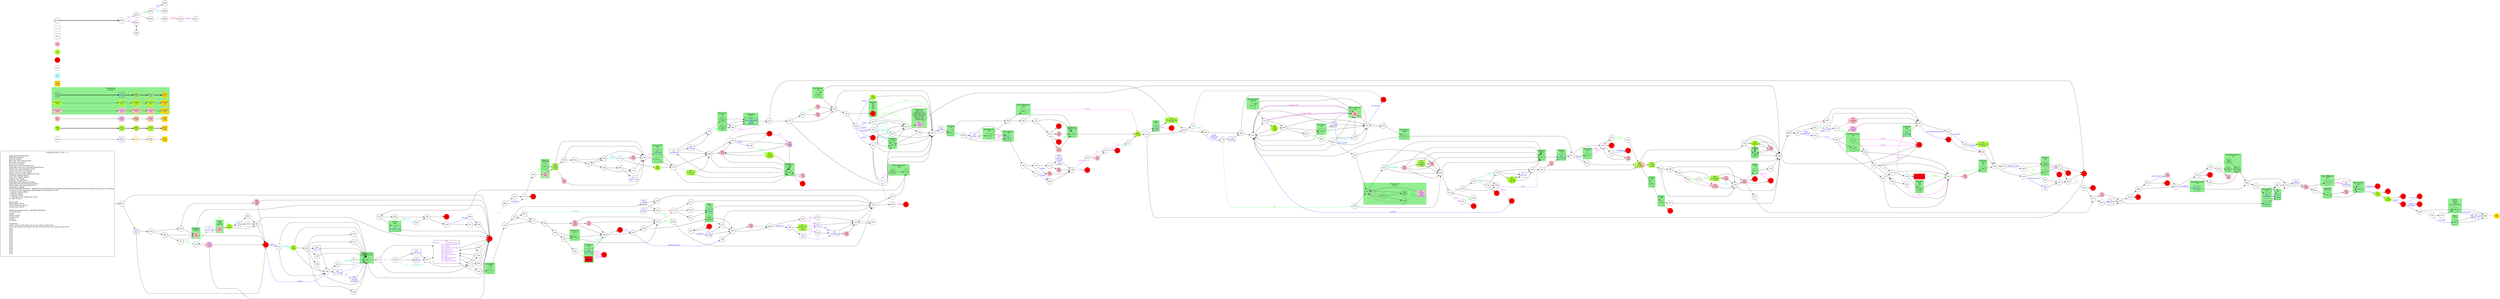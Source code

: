 digraph "Fighting Fantasy: Title" {
	// graph defaults
	rankdir=LR
	mclimit=50
	nodesep=.3 // changes horizontal separation of nodes
	ranksep=.4 // changes vertical separation of nodes
	node [height=.7
		width=.7
		shape=ellipse
		margin=0]
	edge[weight=5]

	// a box for a graph label
	// note that you can override the defaults set above
	title [label = "Fighting Fantasy: Title --/--/--\n\n \
		Light Green Fill: Benefits\l \
		Pink Fill: Penalties\l \
		Red Fill: Death\l \
		Blue Text: Key Items/Events\l \
		Red Text: Lost Items\l \
		Purple Text: Shops\l \
		Blue Line: Forced Items/Events\l \
		Light Blue Text/Line: Optional Items/Events\l \
		Purple Line: Dice Related Events\l \
		Green Line: Stat Test Passed\l \
		Brown Line: Stat Test Failed\l \
		Magenta Line: Combat Related Events\l \
		Grey Text: Riddle Answer\l \
		Grey Line: Hidden Option\l \
		Orange Line: Spells\l \
		Red Line: Possible Error\l \
		Gold/Yellow Fill: Required Nodes\l \
		Light Blue Fill: Recommended Nodes\l \
		Gold Outline: Recommended Path\l \
		Green Box: Combat\l \
		SK/ST/LK/AS/AR/TM/CW/CL: Skill/Stamina/Luck/Attack Strength/Attack Round/Time/Consecutive Win Round/Consecutive Lose Round\l \
		?: Chance of this happening, depending on instructions in text\l \
		*: Special Combat Rules\l \
		-: Negative Status\l \
		+: Positive Status\l \
		^: Damage can be reduced by items\l \
		@: Take 2 items\l\l \
		Starts with:\l \
		Initial Skill: 1d6+6\l \
		Initial Stamina: 2d6+12\l \
		Initial Luck: 1d6+6\l\l \
		skill/stamina/luck potion: +all SK/ST/LK&1ILK\l \
		10 meal: +4ST\l \
		sword\l \
		leather armor\l \
		scarlet pearl\l \
		20 gold\l \
		backpack\l\l \
		Comments:\l \
		shield, only lose ST after losing every other attack round\l \
		If you are hit twice by Baron, you die. If you are hit once, meals restore 3ST\l \
		none\l \
		none\l \
		none\l \
		none\l \
		none\l \
		none\l \
		none\l \
		none\l \
		none\l \
		none\l \
		none\l \
		none\l \
		none\l \
		none\l \
		none\l \
		none\l \
		"
		shape = "box"
		margin = 0.1]

	subgraph Required {
		node [style = "filled" color = "gold" fillcolor = "gold" fontcolor = "blue" shape = "rect"]
		key3
		boo5
		dam5
		monboo5
		mondam5
		mon5
		084 [fontcolor = "black" shape = "octagon"]
	}

	subgraph Required2 {
		node [style = "filled" color = "gold2" fillcolor = "gold2" fontcolor = "blue" shape = "rect"]
		req2
	}

	subgraph Recommended {
		node [penwidth = 3 color = "gold"]
		txt2
		key2 [shape = "rect" fontcolor = "blue"]
		boo3 [style = "filled" fillcolor = "greenyellow"]
		boo4 [style = "filled" fillcolor = "greenyellow"]
		dam3 [style = "filled" fillcolor = "pink"]
		dam4 [style = "filled" fillcolor = "pink"]
		monboo3 [style = "filled" fillcolor = "greenyellow"]
		monboo4 [style = "filled" fillcolor = "greenyellow"]
		mondam3 [style = "filled" fillcolor = "pink"]
		mondam4 [style = "filled" fillcolor = "pink"]
		mon3
		mon4
	}
	
	subgraph Optional {
		node [style = "filled" color = "paleturquoise1" fillcolor = "paleturquoise1" fontcolor = "blue" shape = "rect"]
		opt
	}

	subgraph Combat {
		style = "filled" color = "palegreen2"
		subgraph cluster_MONSTER {
			label = "? MONSTER\n 0/0 0/0"
			mon1 [label = "\N\n text"]
			mon2 [shape = "rect" fontcolor = "blue" label = "\N\n text"]
			mon3 [label = "\N\n text"]
			mon4 [shape = "rect" fontcolor = "blue" label = "\N\n text"]
			mon5 [shape = "rect" fontcolor = "blue" label = "\N\n text"]
			monboo1 [style = "filled" color = "greenyellow" label = "\N\n text"]
			monboo2 [shape = "rect" style = "filled" color = "greenyellow" fontcolor = "blue" label = "\N\n text"]
			monboo3 [label = "\N\n text"]
			monboo4 [shape = "rect" fontcolor = "blue" label = "\N\n text"]
			monboo5 [shape = "rect" fontcolor = "blue" label = "\N\n text"]
			mondam1 [style = "filled" color = "pink" label = "\N\n text"]
			mondam2 [shape = "rect" style = "filled" color = "pink" fontcolor = "blue" label = "\N\n text"]
			mondam3 [label = "\N\n text"]
			mondam4 [shape = "rect" fontcolor = "blue" label = "\N\n text"]
			mondam5 [shape = "rect" fontcolor = "blue" label = "\N\n text"]
		}
		
		subgraph cluster_FANG_ZEN {
			label = "Fang-zen\n SK-3/10"
			087 [style = "filled" color = "pink" label = "\N\n -2ST"]
		}
		
		subgraph cluster_THUG_YOB {
			label = "Thug\n Yob\n 6/8 7/9"
			353 [style = "filled" color = "pink" label = "\N\n -2ST"]
		}
		
		subgraph cluster_PELAGINE {
			label = "Pelagine 7/8\n Pelaginette 6/5"
			388
		}
		
		subgraph cluster_GUTTERLAGS {
			label = "Gutterlags*\n 7/16"
			273
		}
		
		subgraph cluster_BARON_DEN_SNAU {
			label = "Baron den Snau*\n 7/12"
			257 [label = "\N\n -1EST"]
			072
		}
		
		subgraph cluster_OGRE {
			label = "Ogre\n 7/10"
			315 [label = "\N\n -2EST"]
			397 [shape = "rect" fontcolor = "blue" label = "\N\n 1 gold"]
		}
		
		subgraph cluster_PORTER {
			label = "Porter\n 6/6"
			100 [shape = "rect" fontcolor = "blue" label = "\N\n bribe+1 gold"]
		}
		
		subgraph cluster_DESERT_CAT {
			label = "Desert Cat\n 8/10"
			308
		}
		
		subgraph cluster_GARDENER {
			label = "Gardener*\n 8/7"
			206 [shape = "rect" fontcolor = "blue" label = "\N\n gardener"]
			239 [shape = "rect" style = "filled" color = "red" fontcolor = "blue" label = "\N\n gardener\n -2ST"]
		}
		
		subgraph cluster_FANG_ZEN2 {
			label = "Fang-zen\n SK-2/12"
			097
			187 [style = "filled" color = "pink" label = "\N\n -2ST"]
		}
		
		subgraph cluster_TIMBER_WOLF {
			label = "Timber Wolf\n 6/8"
			235 [shape = "rect" fontcolor = "blue" label = "\N\n -meals/2"]
			371
		}
		
		subgraph cluster_BLACKHEART {
			label = "Blackheart\n 7/10\n 6/8"
			220
		}
		
		subgraph cluster_SPIT_VIPER {
			label = "Spit Viper\n 4/4"
			347 [label = "\N\n -2AT"]
			127 [label = "\N\n -5AT"]
		}
		
		subgraph cluster_GRANOCHIN {
			label = "Granochin\n 8/10"
			014 [shape = "rect" fontcolor = "blue" label = "\N\n -throwing knife?\n -1ESK?\n -4EST?"]
		}
		
		subgraph cluster_PTEROLIN {
			label = "Pterolin\n 6/7"
			042
		}
		
		subgraph cluster_MALE_PTEROLIN {
			label = "Male Pterolin\n 7/8"
			116
		}
		
		subgraph cluster_GIANT_SPIDER {
			label = "Giant Spider\n 7/8"
			208 [shape = "rect" fontcolor = "blue" label = "\N\n -rope"]
		}
		
		subgraph cluster_GHOUL {
			label = "Ghoul\n 8/7"
			139 [shape = "rect" fontcolor = "blue" label = "\N\n -lamp"]
		}
		
		subgraph cluster_CAVEMAN {
			label = "Caveman*\n 6/8 7/7 7/6"
			146
		}
		
		subgraph cluster_GIANT_NANDIBEAR {
			label = "Giant Nandibear\n 9/14"
			292
		}
		
		subgraph cluster_MIST_DEMON {
			label = "Mist Demon\n 7/6"
			399
		}
		
		subgraph cluster_SKELETON {
			label = "Skeleton\n 6/5\n 6/4\n 6/4\n 6/5\n"
			351 [style = "filled" color = "red"]
		}
		
		subgraph cluster_TANTAFLEX {
			label = "Tentaflex\n 10/12"
			391
		}
		
		subgraph cluster_HOPELESS_HILLS {
			label = "Fight 2 of:\n Gark 7/11\n Wild Boar 6/5\n Bristle Beast 5/7\n Hill Giant 9/11\n Harrun 6/7\n Goblin 6/6"
			287 [shape = "rect" style = "filled" color = "pink" fontcolor = "blue" label = "\N\n -1 meal\n -1ST"]
		}
		
		subgraph cluster_SLIME_MONSTER {
			label = "Slime Monster\n 9/12"
			055 [style = "filled" color = "pink" label = "\N\n -2ST?"]
		}
		
		subgraph cluster_MARSH_ORC {
			label = "Marsh Orc\n 7/6"
			118
		}
		
		subgraph cluster_MARSH_GHOST {
			label = "Marsh Ghost*\n 7/8 7/8"
			342
		}
		
		subgraph cluster_FLESH_EATER {
			label = "Flesh-Eater\n 10/16"
			195
		}
		
		subgraph cluster_MERE_FOLK {
			label = "Mere-Folk\n 6/0"
			047
		}
		
		subgraph cluster_CRADOC {
			label = "Cradoc\n 8/10"
			096
		}
		
		subgraph cluster_HOATZIN {
			label = "Hoatzin\n 6/6"
			136 [label = "\N\n -2AT?"]
		}
		
		subgraph cluster_CRADOC2 {
			label = "Cradoc\n 7/8"
			079
		}
		
		subgraph cluster_HARGON {
			label = "Hargon\n 7/10"
			024 [shape = "rect" fontcolor = "blue" label = "\N\n -compass"]
		}
		
		subgraph cluster_SEMERLE {
			label = "Semerle\n 6/14"
			207
		}
		
		subgraph cluster_MARSH_ORC2 {
			label = "Marsh Orc\n 7/8 7/7"
			361
			043
			149
			334
			065 [shape = "rect" fontcolor = "blue" style = "filled" color = "pink" label = "\N\n collpse\n -1LK\n -half EST?"]
		}
		
		subgraph cluster_WRAITH {
			label = "Wraith\n 7/8"
			051
		}
		
		subgraph cluster_OGRE_SMITH {
			label = "Ogre Smith\n 8/12"
			111 [shape = "rect" fontcolor = "blue" label = "\N\n helmet"]
			348 [shape = "rect" fontcolor = "blue" label = "\N\n helmet"]
		}
		
		subgraph cluster_RENEGADE_DWARF {
			label = "Renegade Dwarf\n 7/7"
			320 [shape = "rect" fontcolor = "blue" label = "\N\n 4 gold"]
		}
		subgraph cluster_INVISIBLE_WARRIOR {
			label = "Invisible Warrior\n 7/7"
			240 [label = "\N\n -1AT"]
			182 [label = "\N\n -1EST"]
			339 [label = "\N\n -2AT"]
		}
		
		subgraph cluster_ORC {
			label = "Orc\n 7/6"
			176 [shape = "rect" fontcolor = "blue" label = "\N\n 2 gold"]
		}
		
		subgraph cluster_GIANT_MILLIPEDE {
			label = "Giant Millipede\n 9/12"
			153
		}
		
		subgraph cluster_POOL_CRAWLER {
			label = "Pool Crawler\n 9/14"
			275
		}
		
		subgraph cluster_GIANT_RAT {
			label = "Giant Rat\n 5/4 5/4"
			002
		}
		
		subgraph cluster_OPHIS_OMAN_OTUS {
			label = "Ophis\n Oman\n Otus\n 8/12 8/10 9/12"
			070
		}
		
		subgraph cluster_OTUS {
			label = "Otus\n 9/12"
			248
		}
		
		subgraph cluster_TROLL_ORC {
			label = "Troll-Orc\n 7/8"
			336 [label = "\N\n -4EST"]
			223
		}
		
		subgraph cluster_ROTTWILD {
			label = "Rottwild\n 6/6"
			041 [shape = "rect" fontcolor = "blue" label = "\N\n escaped"]
		}
		
		subgraph cluster_FLINTSKIN_GUARD {
			label = "Flintskin Guard\n 7/8"
			191
			230
		}
		
		subgraph cluster_FLINTSKIN {
			label = "Flintskin\n 7/8\n 6/7"
			276
		}
		
		subgraph cluster_FLINTSKIN2 {
			label = "Flintskin\n 6/6\n 6/5"
			376 [label = "\N\n -1AT"]
		}
		
		cbt
	}

	subgraph Death {
		node [style = "filled" color = "red"]
		ddt
		019
		022
		038 [label = "\N\n -4ST"]
		045
		053
		057
		061
		074
		103
		108
		128
		163
		166
		168
		184
		194 [shape = "rect" fontcolor = "blue" label = "\N\n hexagon: 158"]
		200
		209
		217
		222
		226
		246
		249
		258
		262
		274
		286
		288
		291
		299 [label = "\N\n -6ST"]
		305
		309
		324 [label = "\N\n -2ST"]
		338
		356
		367
		370
		383
		394
		396
		400
	}

	subgraph Boost {
		node [style = "filled" color = "greenyellow"]
		bst
		boo1 [label = "\N\n text"]
		boo2 [shape = "rect" fontcolor = "blue" label = "\N\n text"]
		boo3 [label = "\N\n text"]
		boo4 [shape = "rect" fontcolor = "blue" label = "\N\n text"]
		boo5 [shape = "rect" fontcolor = "blue" label = "\N\n text"]
		013 [label = "\N\n +2ILK\n +all LK"]
		036 [label = "\N\n +1LK"]
		030 [shape = "rect" fontcolor = "blue" label = "\N\n 4 gold\n 3 meal\n +1LK"]
		049 [shape = "rect" fontcolor = "blue" label = "\N\n invisibility\n +1LK"]
		106 [shape = "rect" fontcolor = "blue" label = "\N\n sharpened flint\n +2ST"]
		110 [shape = "rect" fontcolor = "blue" label = "\N\n 3 gold\n medallion\n +2ST"]
		201 [label = "\N\n +1LK"]
		233 [label = "\N\n +4ST"]
		266 [shape = "rect" fontcolor = "blue" label = "\N\n moon: 112\n +1LK"]
		270 [shape = "rect" fontcolor = "blue" label = "\N\n -2 meal\n +2ST"]
		281 [color = "greenyellow:pink" label = "\N\n +2LK\n -3~+2ST"]
		304 [label = "\N\n +2ST"]
		307 [label = "\N\n +all SK\n +all LK"]
		312 [shape = "rect" fontcolor = "blue" label = "\N\n ogres: 312\n fire\n +1LK"]
		322 [shape = "rect" fontcolor = "blue" label = "\N\n hexagon: 158\n +1LK"]
		330 [label = "\N\n +all ST"]
		335 [label = "\N\n +1SK?"]
		337 [label = "\N\n +1LK"]
		382 [label = "\N\n +1LK"]
		398 [label = "\N\n +1LK\n +2ST"]
	}

	subgraph Damage {
		node [style = "filled" color = "pink"]
		ddg
		dam1 [label = "\N\n text"]
		dam2 [shape = "rect" fontcolor = "blue" label = "\N\n text"]
		dam3 [label = "\N\n text"]
		dam4 [shape = "rect" fontcolor = "blue" label = "\N\n text"]
		dam5 [shape = "rect" fontcolor = "blue" label = "\N\n text"]
		003 [label = "\N\n -1ST"]
		006 [label = "\N\n -1ST"]
		039 [label = "\N\n -1LK"]
		040 [label = "\N\n -2ST"]
		073 [label = "\N\n -2ST"]
		086 [label = "\N\n -4ST"]
		081 [label = "\N\n -4ST"]
		091 [label = "\N\n -1ST"]
		093 [shape = "rect" fontcolor = "blue" label = "\N\n -6 gold\n -2ST"]
		104 [shape = "rect" fontcolor = "blue" label = "\N\n -shoes\n -1SK?"]
		115 [label = "\N\n -1SK?"]
		123 [label = "\N\n -1ST"]
		129 [label = "\N\n escaped\n -2ST"]
		133 [label = "\N\n -6ST?"]
		148 [label = "\N\n -1SK*"]
		149 [label = "\N\n -2ST"]
		151 [label = "\N\n -4ST"]
		157 [label = "\N\n -6ST?"]
		158 [label = "\N\n -2ST"]
		165 [label = "\N\n -2ST"]
		185 [label = "\N\n -1LK\n -1ST?"]
		203 [label = "\N\n -1SK"]
		245 [label = "\N\n -2ST"]
		259 [label = "\N\n -1ST"]
		269 [label = "\N\n -?ST"]
		293 [label = "\N\n -2~3ST"]
		295 [label = "\N\n -2ST"]
		300 [shape = "rect" fontcolor = "blue" label = "\N\n escaped\n -3ST"]
		314 [label = "\N\n -2ST"]
		326 [label = "\N\n -1SK?"]
		345 [label = "\N\n -6ST"]
		349 [label = "\N\n -4ST"]
		372 [label = "\N\n -3ST"]
		385 [label = "\N\n -2ST"]
		390 [label = "\N\n -1SK\n -2ST"]
	}

	subgraph Key_Item {
		node [fontcolor = "blue" shape = "rect"]
		kky
		key1 [label = "\N\n text"]
		key2 [label = "\N\n text"]
		key3 [label = "\N\n text"]
		012 [label = "\N\n oaks: +50"]
		023 [label = "\N\n ...garl"]
		028 [label = "\N\n +1~6 gold"]
		032 [label = "\N\n 1 gold"]
		054 [label = "\N\n millipede"]
		064 [label = "\N\n Pen..."]
		090 [label = "\N\n room: 56"]
		095 [label = "\N\n truthstone"]
		101 [label = "\N\n escaped"]
		134 [label = "\N\n -needle"]
		172 [label = "\N\n helmet"]
		174 [label = "\N\n fire"]
		192 [label = "\N\n 7 paragraphs"]
		202 [label = "\N\n bribe"]
		228 [label = "\N\n -helmet"]
		232 [label = "\N\n sun: 55"]
		261 [label = "\N\n note"]
		265 [label = "\N\n 1 gold\n needle"]
		267 [label = "\N\n whistle: 333"]
		271 [label = "\N\n medallion"]
		282 [label = "\N\n -arrow\n -thread\n -tinder\n -oil\n -meal"]
		298 [label = "\N\n age: 84"]
		317 [label = "\N\n letter: 88"]
		323 [label = "\N\n -2 gold\n bribe"]
		328 [label = "\N\n -oil"]
		329 [label = "\N\n -8 gold\n -2 meal"]
		341 [label = "\N\n Well"]
		381 [label = "\N\n shield"]
		386 [label = "\N\n S stone"]
	}
	
	subgraph Shop {
		node [fontcolor = "purple" shape = "rect"]
		shp
		150 [label = "\N\n Market \
		2g: sallow-seed oil\l \
		2g: needle and thread\l \
		2g: 2 meal\l \
		2g: tinderbox and flint\l \
		2g: old boots\l \
		2g: gilded arrow\l \
		2g: lodestone\l \
		2g: 2 silver pearls\l \
		2g: rope\l \
		2g: throwing knife\l \
		2g: fishing net\l \
		2g: copper pendant\l \
		"]
	}

	mon1 -> mon2 -> mon3 -> mon4 -> mon5 [penwidth = 3]
	boo1 -> boo2 -> boo3 -> boo4 -> boo5 [penwidth = 3]
	dam1 -> dam2 -> dam3 -> dam4 -> dam5
	txt1 -> key1 -> txt2 -> key2 -> key3
	monboo1 -> monboo2 -> monboo3 -> monboo4 -> monboo5
	mondam1 -> mondam2 -> mondam3 -> mondam4 -> mondam5

	myTitle -> z001 [penwidth = 3]
	z001 -> z002 [color = "purple" fontcolor = "purple" label = "1-3"]
	z001 -> z003 [color = "purple" fontcolor = "purple" label = "4-6"]
	z002 -> z004 [color = "green" fontcolor = "green" label = "LK"]
	z002 -> z005 [color = "brown"]
	z003 -> z006 [dir = "both"]
	z004 -> z007 [color = "blue" fontcolor = "blue" label = "req"]
	z004 -> z008 [color = "cyan3" fontcolor = "cyan3" label = "-opt"]
	z005 -> z009 [color = "grey" fontcolor = "grey" label = "info"]
	z009 -> z010 [color = "crimson" fontcolor = "crimson" label = "error(?)"]
	z010 -> z011 [color = "magenta" fontcolor = "magenta" label = "escape"]
	{
		rank = same
		z003
		z006
	}
	title -> 001
	001 -> 200
	001 -> 064
	002 -> 040
	002 -> 275
	003 -> 080
	004 -> 212
	004 -> 236
	005 -> 390
	005 -> 087
	006 -> 207
	006 -> 034
	007 -> 397
	008 -> 295 [color = "green" fontcolor = "green" label = "LK"]
	008 -> 081 [color = "brown"]
	009 -> 067
	009 -> 033
	010 -> 083 [color = "cyan3" fontcolor = "cyan3" label = "-1 gold"]
	010 -> 388
	011 -> 120
	011 -> 302
	012 -> 278
	013 -> 269
	013 -> 220
	014 -> 159
	015 -> 382
	016 -> 193
	016 -> 344
	017 -> 388
	018 -> 377
	018 -> 175
	020 -> 261 [color = "purple" fontcolor = "purple" label = "6"]
	020 -> 142 [color = "purple" fontcolor = "purple" label = "1-5"]
	021 -> 186 [color = "green" fontcolor = "green" label = "SK"]
	021 -> 118 [color = "brown"]
	023 -> 048
	023 -> 145
	024 -> 311
	025 -> 121
	025 -> 146
	026 -> 199
	027 -> 289
	027 -> 057
	027 -> 246
	028 -> 329 [color = "purple" fontcolor = "purple" label = "5-6"]
	028 -> 388 [color = "purple" fontcolor = "purple" label = "1-4"]
	029 -> 226 [color = "purple" fontcolor = "purple" label = "equal"]
	029 -> 207 [color = "purple" fontcolor = "purple" label = "neq"]
	030 -> 052
	030 -> 165
	030 -> 278
	031 -> 360
	031 -> 198
	032 -> 077
	032 -> 237
	033 -> 123 [color = "blue" fontcolor = "blue" label = "sallow-seed oil"]
	033 -> 258
	034 -> 221
	034 -> 207
	035 -> 150
	035 -> 200
	036 -> 355
	037 -> 101 [color = "purple" fontcolor = "purple" label = "1,6"]
	037 -> 256 [color = "purple" fontcolor = "purple" label = "2x2-5"]
	038 -> 242 [color = "purple" fontcolor = "purple" label = "odd"]
	039 -> 253
	040 -> 275
	041 -> 166
	041 -> 352
	042 -> 285 [color = "cyan3" fontcolor = "cyan3" label = "rope"]
	042 -> 368
	043 -> 149
	043 -> 334
	043 -> 361
	044 -> 314
	044 -> 240
	046 -> 016
	047 -> 253 [color = "magenta" fontcolor = "magenta" label = "3CW/\n >7AR"]
	048 -> 384
	049 -> 115
	049 -> 157
	049 -> 219 [color = "cyan3" fontcolor = "cyan3" label = "-rope"]
	050 -> 185
	050 -> 060
	051 -> 196
	051 -> 108 [color = "magenta" fontcolor = "magenta" label = "lose AR"]
	052 -> 102
	052 -> 278
	054 -> 275
	055 -> 154 [color = "magenta:black" fontcolor = "magenta" label = "escape (-3ST)"]
	055 -> 214 [color = "magenta:black" fontcolor = "magenta" label = "escape (-3ST)"]
	056 -> 095
	056 -> 357 [color = "cyan3" fontcolor = "cyan3" label = "+25 gold"]
	056 -> 381
	058 -> 014
	059 -> 131
	059 -> 272
	060 -> 308
	060 -> 350
	062 -> 179
	062 -> 012
	063 -> 101 [color = "green" fontcolor = "green" label = "LK"]
	063 -> 160 [color = "brown"]
	064 -> 075
	064 -> 222
	065 -> 361
	066 -> 378 [color = "grey" fontcolor = "grey" label = "ogre"]
	066 -> 070
	067 -> 320 [color = "blue" fontcolor = "blue" label = "invisibility"]
	067 -> 374
	068 -> 169
	068 -> 269
	068 -> 220
	069 -> 166
	069 -> 389
	070 -> 298 [color = "blue" fontcolor = "blue" label = "truthstone"]
	070 -> 284
	071 -> 372
	071 -> 098
	072 -> 119
	073 -> 024
	075 -> 268
	075 -> 005
	076 -> 365
	076 -> 195
	077 -> 197
	077 -> 237
	078 -> 263
	078 -> 355
	079 -> 168
	079 -> 147
	080 -> 109 [color = "blue" fontcolor = "blue" label = "tinderbox"]
	080 -> 020
	081 -> 379
	082 -> 131
	083 -> 388
	085 -> 138
	085 -> 219
	086 -> 199
	087 -> 200
	087 -> 222
	088 -> 137 [color = "blue" fontcolor = "blue" label = "arachnos"]
	088 -> 231
	089 -> 034
	089 -> 361
	090 -> 189
	090 -> 388
	091 -> 278
	092 -> 205 [color = "cyan3" fontcolor = "cyan3" label = "-truthstone"]
	092 -> 055
	092 -> 154
	092 -> 365
	093 -> 132
	093 -> 200
	093 -> 222
	094 -> 002
	095 -> 357
	096 -> 079
	097 -> 030
	098 -> 172
	098 -> 210
	099 -> 118
	099 -> 021
	099 -> 154
	099 -> 365
	100 -> 200
	101 -> 112
	101 -> 352
	102 -> 224
	102 -> 190
	104 -> 269
	104 -> 220
	105 -> 180 [color = "blue" fontcolor = "blue" label = "moon/sun"]
	105 -> 046
	399 -> 106 [dir = back]
	106 -> 004
	107 -> 007
	107 -> 213
	107 -> 327
	109 -> 174
	109 -> 312
	110 -> 006
	110 -> 207
	110 -> 034
	111 -> 176
	111 -> 082
	112 -> 191 [color = "green" fontcolor = "green" label = "3dST"]
	112 -> 129 [color = "brown"]
	113 -> 282
	113 -> 086
	114 -> 340 [color = "green" fontcolor = "green" label = "SK"]
	114 -> 107 [color = "brown"]
	115 -> 219
	116 -> 208 [color = "magenta" fontcolor = "magenta" label = "escape\n -2ST"]
	116 -> 208
	116 -> 368
	117 -> 056 [color = "grey" fontcolor = "grey" label = "room"]
	117 -> 150
	117 -> 171
	118 -> 265
	118 -> 154
	118 -> 365
	119 -> 100
	119 -> 244
	120 -> 194
	120 -> 376
	121 -> 146
	121 -> 241
	122 -> 273
	122 -> 150
	122 -> 200
	123 -> 067
	124 -> 362 [color = "blue" fontcolor = "blue" label = "money"]
	124 -> 338 [color = "blue" fontcolor = "blue" label = "medallion"]
	124 -> 255 [color = "blue" fontcolor = "blue" label = "pearls"]
	124 -> 036 [color = "blue" fontcolor = "blue" label = "sword"]
	124 -> 301 [color = "blue" fontcolor = "blue" label = "meal"]
	125 -> 297
	125 -> 323
	126 -> 245
	126 -> 136
	126 -> 330
	126 -> 069
	127 -> 014
	127 -> 058
	129 -> 352
	130 -> 280 [color = "blue" fontcolor = "blue" label = "bribe"]
	130 -> 251
	131 -> 326
	131 -> 228
	132 -> 317 [color = "green" fontcolor = "green" label = "LK"]
	132 -> 093 [color = "brown"]
	133 -> 146
	134 -> 290
	135 -> 388
	136 -> 245
	136 -> 330
	136 -> 069
	137 -> 394
	137 -> 306
	138 -> 358
	138 -> 293
	139 -> 053 [color = "magenta" fontcolor = "magenta" label = "4LR"]
	139 -> 106
	140 -> 013 [color = "green" fontcolor = "green" label = "3xSK"]
	140 -> 299 [color = "brown"]
	141 -> 034
	141 -> 361
	142 -> 319
	143 -> 070
	144 -> 246
	144 -> 004
	144 -> 139
	145 -> 384
	146 -> 382
	147 -> 069
	148 -> 319
	149 -> 361
	150 -> 200
	150 -> 171
	151 -> 215
	152 -> 182 [color = "green" fontcolor = "green" label = "LK"]
	152 -> 044 [color = "brown"]
	153 -> 054 [color = "magenta" fontcolor = "magenta" label = "escape"]
	153 -> 275
	154 -> 226 [color = "blue" fontcolor = "blue" label = "visited"]
	154 -> 214
	155 -> 197
	156 -> 391
	156 -> 355
	157 -> 108
	157 -> 167
	157 -> 051
	157 -> 274
	158 -> 366
	158 -> 114
	159 -> 277
	159 -> 246
	160 -> 352
	161 -> 132 [color = "green" fontcolor = "green" label = "LK"]
	161 -> 087 [color = "brown"]
	162 -> 281
	164 -> 237
	165 -> 278
	167 -> 071
	169 -> 140 [color = "blue" fontcolor = "blue" label = "shield"]
	169 -> 104
	169 -> 299
	170 -> 089 [color = "green" fontcolor = "green" label = "SK"]
	170 -> 134 [color = "brown"]
	171 -> 122
	171 -> 364
	171 -> 035
	171 -> 343
	172 -> 210
	173 -> 247
	173 -> 367
	173 -> 029
	174 -> 261 [color = "purple" fontcolor = "purple" label = "6"]
	174 -> 192 [color = "purple" fontcolor = "purple" label = "1-5"]
	175 -> 026 [color = "blue" fontcolor = "blue" label = "shield"]
	175 -> 113
	176 -> 131
	177 -> 125
	177 -> 050
	178 -> 262 [color = "blue" fontcolor = "blue" label = "medallion"]
	178 -> 039
	179 -> 278
	180 -> 046 [color = "blue" fontcolor = "blue" label = "escaped"]
	180 -> 322
	181 -> 289
	182 -> 339
	183 -> 340 [color = "green" fontcolor = "green" label = "LK"]
	183 -> 107 [color = "brown"]
	185 -> 158
	185 -> 366
	185 -> 114
	186 -> 265 [color = "green" fontcolor = "green" label = "LK"]
	186 -> 092 [color = "brown"]
	187 -> 030
	188 -> 207
	188 -> 346
	189 -> 010
	189 -> 028
	190 -> 313 [color = "cyan3" fontcolor = "cyan3" label = "-1 gold\n -4 meals"]
	190 -> 224
	190 -> 278
	191 -> 166 [color = "magenta" fontcolor = "magenta" label = "AR>4"]
	191 -> 238
	192 -> 148
	192 -> 319
	193 -> 363 [color = "blue" fontcolor = "blue" label = "throwing knife"]
	193 -> 336
	194 -> 302 [color = "green" fontcolor = "green" label = "ST&ge;12"]
	195 -> 311
	195 -> 154
	196 -> 069
	197 -> 395
	197 -> 225
	198 -> 250
	198 -> 302
	199 -> 022 [color = "purple" fontcolor = "purple" label = "3-9"]
	199 -> 252 [color = "purple" fontcolor = "purple" label = "10-18"]
	200 -> 088 [color = "grey" fontcolor = "grey" label = "letter"]
	201 -> 335
	201 -> 305
	202 -> 183
	202 -> 155
	203 -> 276
	204 -> 179
	204 -> 062
	205 -> 055
	205 -> 154
	205 -> 365
	206 -> 291 [color = "magenta" fontcolor = "magenta" label = "AR>4"]
	206 -> 366
	207 -> 024
	208 -> 018
	210 -> 111
	210 -> 234
	211 -> 233 [color = "cyan3" fontcolor = "cyan3" label = "-2 gold"]
	211 -> 189
	211 -> 388
	212 -> 236 [color = "green" fontcolor = "green" label = "3dST"]
	212 -> 288 [color = "brown"]
	213 -> 197
	214 -> 398
	214 -> 099
	215 -> 015 [color = "purple" fontcolor = "purple" label = "1-4"]
	215 -> 324 [color = "purple" fontcolor = "purple" label = "5-6"]
	216 -> 266 [color = "grey" fontcolor = "grey" label = "oaks"]
	216 -> 068
	216 -> 220
	218 -> 192
	219 -> 157
	219 -> 069
	220 -> 045 [color = "purple" fontcolor = "purple" label = "1"]
	220 -> 259 [color = "purple" fontcolor = "purple" label = "6"]
	220 -> 271
	221 -> 387 [color = "purple" fontcolor = "purple" label = "equal"]
	221 -> 318 [color = "purple" fontcolor = "purple" label = "neq"]
	222 -> 211 [color = "blue" fontcolor = "blue" label = "letter"]
	222 -> 189 [color = "blue" fontcolor = "blue" label = "letter"]
	223 -> 027
	224 -> 204
	224 -> 190
	225 -> 072
	227 -> 319
	228 -> 326
	229 -> 114
	229 -> 315
	230 -> 166 [color = "magenta" fontcolor = "magenta" label = "AR>4"]
	230 -> 238
	231 -> 137
	232 -> 307
	232 -> 188
	233 -> 283
	233 -> 189
	233 -> 388
	234 -> 356
	234 -> 009
	235 -> 216
	236 -> 170 [color = "blue" fontcolor = "blue" label = "needle\n lodestone\n thread"]
	236 -> 290
	237 -> 003
	237 -> 080
	238 -> 302
	238 -> 031
	239 -> 291 [color = "magenta" fontcolor = "magenta" label = "3dST\n AR>4"]
	239 -> 366 [color = "green" fontcolor = "green" label = "3dST"]
	240 -> 339
	241 -> 133
	241 -> 345
	241 -> 163
	241 -> 249
	242 -> 164 [color = "blue" fontcolor = "blue" label = "sallow-seed oil"]
	242 -> 229
	243 -> 302
	243 -> 011
	244 -> 264 [color = "cyan3" fontcolor = "cyan3" label = "truthstone"]
	244 -> 303
	245 -> 136
	245 -> 330
	245 -> 069
	247 -> 188
	247 -> 307
	247 -> 232
	248 -> 298
	248 -> 284
	249 -> 146 [color = "green" fontcolor = "green" label = "SK"]
	250 -> 041 [color = "magenta" fontcolor = "magenta" label = "equals"]
	250 -> 302 [color = "magenta" fontcolor = "magenta" label = "neq"]
	251 -> 359
	252 -> 215 [color = "purple" fontcolor = "purple" label = "1-5"]
	252 -> 151 [color = "purple" fontcolor = "purple" label = "6"]
	253 -> 178
	253 -> 332
	253 -> 184
	254 -> 206 [color = "green" fontcolor = "green" label = "LK"]
	254 -> 239 [color = "brown"]
	255 -> 391
	255 -> 263
	255 -> 355
	255 -> 078 [color = "cyan3" fontcolor = "cyan3" label = "-truthstone"]
	256 -> 300
	256 -> 230
	256 -> 243
	257 -> 072
	259 -> 220
	260 -> 181
	261 -> 192 [color = "blue" fontcolor = "blue" label = "fire"]
	261 -> 319
	263 -> 156
	263 -> 287
	264 -> 303
	265 -> 141 [color = "blue" fontcolor = "blue" label = "lost needle"]
	265 -> 055
	265 -> 154
	265 -> 365
	266 -> 068
	266 -> 220
	267 -> 208
	267 -> 116
	268 -> 161
	268 -> 087
	269 -> 159 [color = "purple" fontcolor = "purple" label = "1-5,1-4"]
	269 -> 220
	269 -> 169
	270 -> 069
	270 -> 393
	271 -> 386
	271 -> 373
	271 -> 068
	272 -> 348
	272 -> 176
	273 -> 310
	275 -> 217 [color = "blue" fontcolor = "blue" label = "millipede"]
	275 -> 201
	276 -> 016
	277 -> 379
	277 -> 355
	277 -> 008
	278 -> 235 [color = "purple" fontcolor = "purple" label = "1-3"]
	278 -> 371 [color = "purple" fontcolor = "purple" label = "4-6"]
	279 -> 029
	279 -> 247 [color = "cyan3" fontcolor = "cyan3" label = "-1 gold"]
	279 -> 173 [color = "cyan3" fontcolor = "cyan3" label = "-2 gold"]
	280 -> 359
	281 -> 096
	281 -> 270
	281 -> 126
	282 -> 199
	283 -> 369
	283 -> 017
	283 -> 392
	283 -> 090
	283 -> 135
	283 -> 294
	284 -> 084 [color = "grey" fontcolor = "grey" label = "age"]
	285 -> 267
	285 -> 208
	287 -> 069
	289 -> 325 [color = "grey" fontcolor = "grey" label = "sun\n moon\n hexagon"]
	289 -> 246
	290 -> 055
	290 -> 154
	292 -> 382 [color = "magenta" fontcolor = "magenta" label = "AR>4"]
	293 -> 219
	294 -> 388
	295 -> 379
	296 -> 385 [color = "cyan3" fontcolor = "cyan3" label = "hut standing"]
	296 -> 006
	296 -> 207
	296 -> 034
	297 -> 202 [color = "cyan3" fontcolor = "cyan3" label = "-4 gold"]
	297 -> 177
	298 -> 284
	299 -> 104 [color = "purple" fontcolor = "purple" label = "1-3"]
	300 -> 352
	301 -> 391
	301 -> 263
	301 -> 355
	301 -> 078 [color = "cyan3" fontcolor = "cyan3" label = "-truthstone"]
	302 -> 276 [color = "green" fontcolor = "green" label = "LK"]
	302 -> 203 [color = "brown"]
	303 -> 209
	303 -> 130
	304 -> 216
	306 -> 097 [color = "green" fontcolor = "green" label = "LK"]
	306 -> 187 [color = "brown"]
	307 -> 232
	307 -> 188
	308 -> 114
	308 -> 366
	310 -> 125
	310 -> 177
	311 -> 333 [color = "blue" fontcolor = "blue" label = "whistle"]
	311 -> 047
	311 -> 253
	312 -> 261 [color = "purple" fontcolor = "purple" label = "6"]
	312 -> 218 [color = "purple" fontcolor = "purple" label = "1-5"]
	313 -> 091
	313 -> 304
	314 -> 339
	315 -> 331
	315 -> 077
	315 -> 237
	316 -> 037 [color = "blue" fontcolor = "blue" label = "knife\n sharp flint"]
	316 -> 063
	317 -> 337 [color = "green" fontcolor = "green" label = "LK"]
	317 -> 353 [color = "brown"]
	318 -> 279
	318 -> 029
	319 -> 227
	319 -> 197
	320 -> 059
	321 -> 351
	321 -> 124
	322 -> 016
	323 -> 183
	323 -> 155
	324 -> 015 [color = "green" fontcolor = "green" label = "LK"]
	325 -> 383
	325 -> 071
	326 -> 153
	326 -> 094
	327 -> 397
	328 -> 181
	329 -> 388
	330 -> 245
	330 -> 136
	330 -> 069
	331 -> 032 [color = "blue" fontcolor = "blue" label = "gardener"]
	331 -> 128
	332 -> 162 [color = "green" fontcolor = "green" label = "LK&ge;6"]
	332 -> 253 [color = "brown"]
	333 -> 281
	334 -> 065 [color = "green" fontcolor = "green" label = "SK/\n 3dST"]
	334 -> 361 [color = "brown"]
	335 -> 396 [color = "blue" fontcolor = "blue" label = "helmet"]
	335 -> 019
	336 -> 309 [color = "magenta" fontcolor = "magenta" label = ">2AR"]
	336 -> 027
	337 -> 023
	337 -> 384
	339 -> 059
	340 -> 197
	341 -> 042
	342 -> 214
	343 -> 150
	343 -> 200
	344 -> 328 [color = "blue" fontcolor = "blue" label = "sallow-seed oil"]
	344 -> 223
	345 -> 146
	346 -> 281
	346 -> 073
	347 -> 014
	347 -> 058
	348 -> 176
	348 -> 082
	349 -> 199
	350 -> 254
	350 -> 308
	351 -> 391 [color = "green" fontcolor = "green" label = "ST"]
	351 -> 263 [color = "green" fontcolor = "green" label = "ST"]
	351 -> 355 [color = "green" fontcolor = "green" label = "ST"]
	352 -> 400 [color = "blue" fontcolor = "blue" label = "medallion possessions"]
	352 -> 105
	353 -> 337
	354 -> 221
	355 -> 341
	355 -> 042
	357 -> 150
	357 -> 171
	358 -> 375 [color = "green" fontcolor = "green" label = "LK"]
	358 -> 293 [color = "brown"]
	359 -> 200
	360 -> 166
	360 -> 198
	360 -> 011
	360 -> 302
	361 -> 043 [color = "magenta" fontcolor = "magenta" label = "-4ST"]
	361 -> 296
	362 -> 391
	362 -> 263
	362 -> 355
	362 -> 078 [color = "cyan3" fontcolor = "cyan3" label = "-truthstone"]
	363 -> 260 [color = "green" fontcolor = "green" label = "SK"]
	363 -> 336 [color = "brown"]
	364 -> 150
	364 -> 200
	365 -> 288 [color = "blue" fontcolor = "blue" label = "2x visited"]
	365 -> 055
	365 -> 342
	365 -> 076
	366 -> 038
	366 -> 242
	368 -> 025
	368 -> 292
	369 -> 388
	371 -> 216
	372 -> 210
	373 -> 347 [color = "green" fontcolor = "green" label = "LK"]
	373 -> 127 [color = "brown"]
	374 -> 380
	374 -> 074
	374 -> 152
	375 -> 049 [color = "green" fontcolor = "green" label = "ST&ge;14"]
	375 -> 293 [color = "brown"]
	376 -> 302
	377 -> 026 [color = "blue" fontcolor = "blue" label = "shield"]
	377 -> 349
	378 -> 248 [color = "blue" fontcolor = "blue" label = ">10 gold"]
	378 -> 143
	379 -> 321
	379 -> 355
	380 -> 339
	381 -> 357
	382 -> 139
	382 -> 144
	384 -> 200
	384 -> 222
	385 -> 110
	385 -> 006
	385 -> 207
	385 -> 034
	386 -> 373
	386 -> 068
	387 -> 354 [color = "green" fontcolor = "green" label = "LK"]
	387 -> 061 [color = "brown"]
	388 -> 200
	388 -> 117
	389 -> 316
	389 -> 160
	390 -> 200
	390 -> 222
	391 -> 263
	391 -> 355
	392 -> 388
	393 -> 085
	393 -> 219
	395 -> 286 [color = "purple" fontcolor = "purple" label = "even"]
	395 -> 257 [color = "purple" fontcolor = "purple" label = "odd"]
	396 -> 370 [color = "blue" fontcolor = "blue" label = "moon"]
	396 -> 066 [color = "blue" fontcolor = "blue" label = "medallion"]
	396 -> 103 [color = "blue" fontcolor = "blue" label = "arrow"]
	397 -> 197
	398 -> 154
	398 -> 099
	399 -> 379
}
